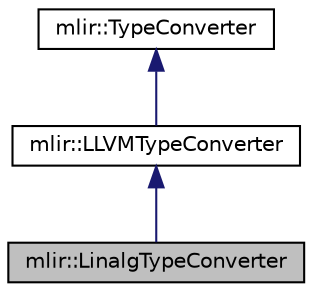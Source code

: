 digraph "mlir::LinalgTypeConverter"
{
  bgcolor="transparent";
  edge [fontname="Helvetica",fontsize="10",labelfontname="Helvetica",labelfontsize="10"];
  node [fontname="Helvetica",fontsize="10",shape=record];
  Node0 [label="mlir::LinalgTypeConverter",height=0.2,width=0.4,color="black", fillcolor="grey75", style="filled", fontcolor="black"];
  Node1 -> Node0 [dir="back",color="midnightblue",fontsize="10",style="solid",fontname="Helvetica"];
  Node1 [label="mlir::LLVMTypeConverter",height=0.2,width=0.4,color="black",URL="$classmlir_1_1LLVMTypeConverter.html",tooltip="Conversion from types in the Standard dialect to the LLVM IR dialect. "];
  Node2 -> Node1 [dir="back",color="midnightblue",fontsize="10",style="solid",fontname="Helvetica"];
  Node2 [label="mlir::TypeConverter",height=0.2,width=0.4,color="black",URL="$classmlir_1_1TypeConverter.html",tooltip="Base class for type conversion interface. "];
}
